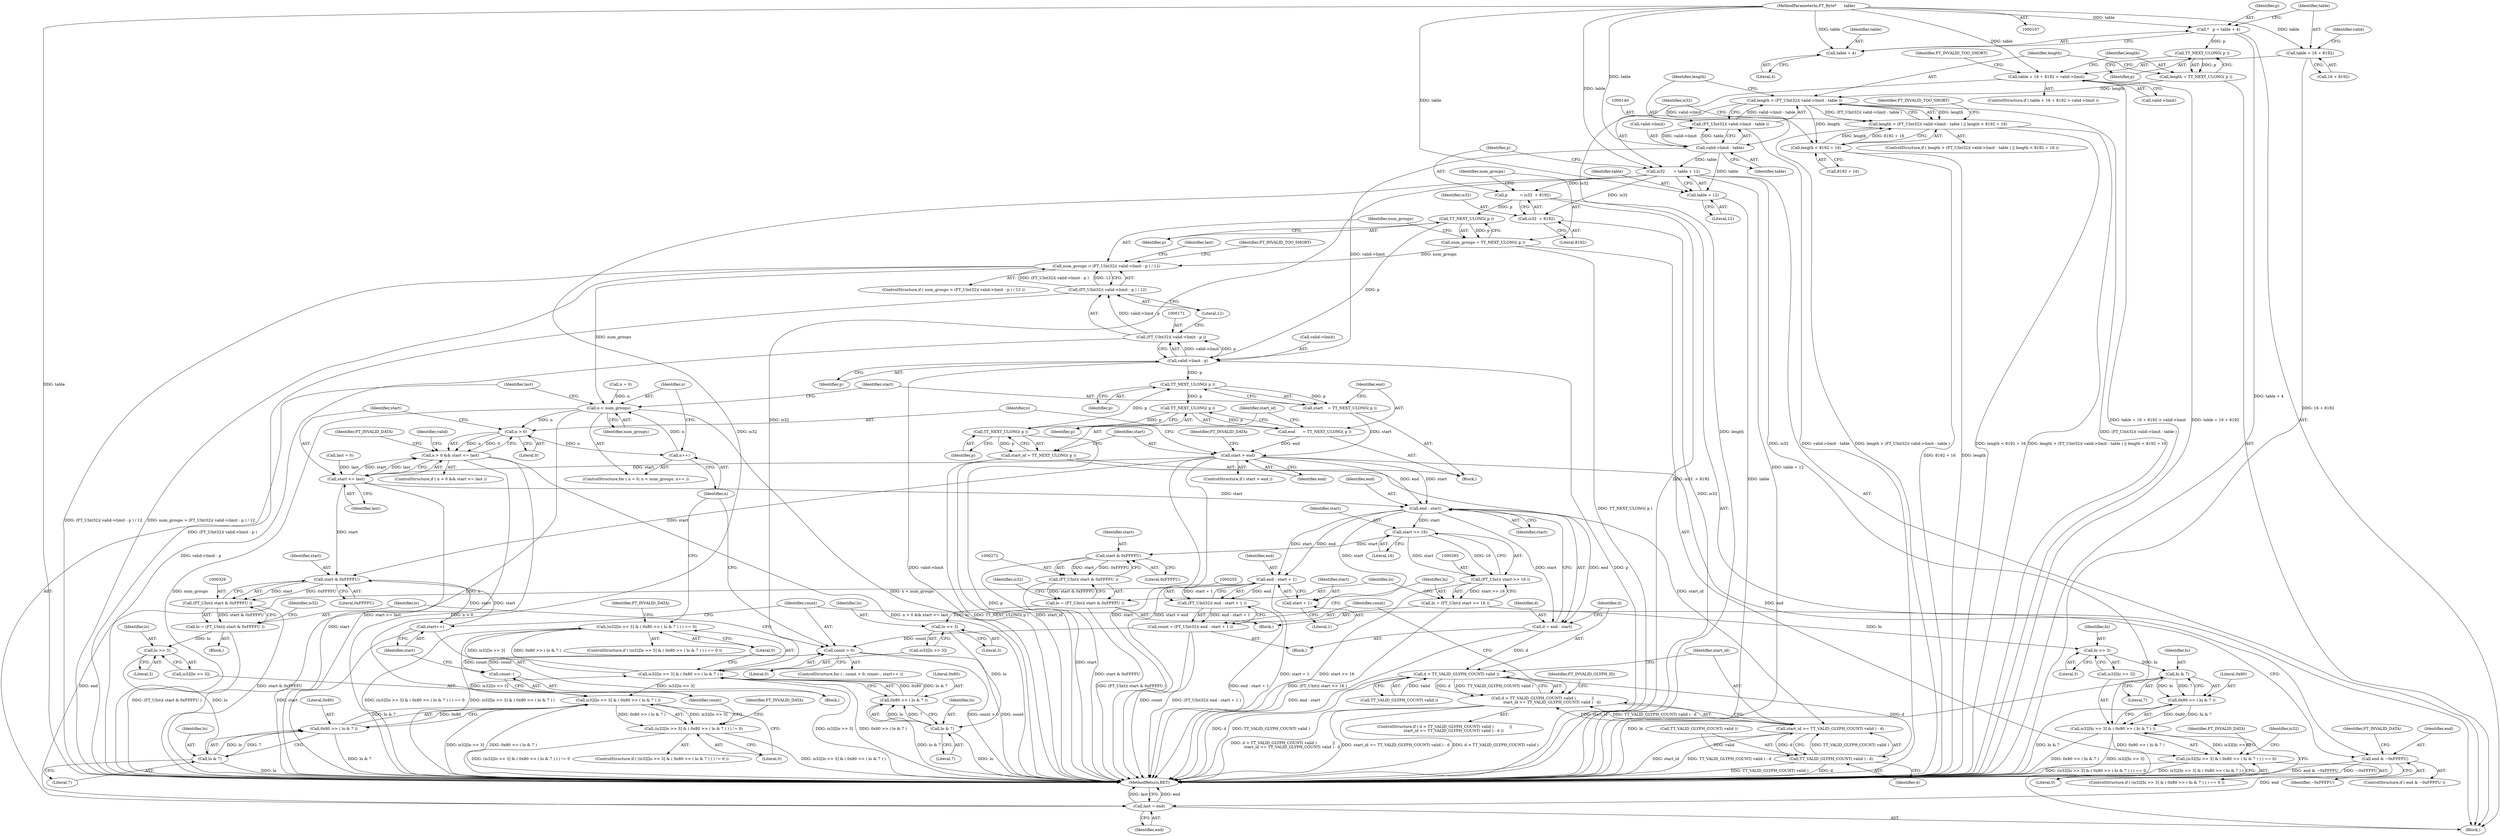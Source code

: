 digraph "0_savannah_602040b1112c9f94d68e200be59ea7ac3d104565@pointer" {
"1000108" [label="(MethodParameterIn,FT_Byte*      table)"];
"1000112" [label="(Call,*   p = table + 4)"];
"1000133" [label="(Call,TT_NEXT_ULONG( p ))"];
"1000131" [label="(Call,length = TT_NEXT_ULONG( p ))"];
"1000137" [label="(Call,length > (FT_UInt32)( valid->limit - table ))"];
"1000136" [label="(Call,length > (FT_UInt32)( valid->limit - table ) || length < 8192 + 16)"];
"1000146" [label="(Call,length < 8192 + 16)"];
"1000114" [label="(Call,table + 4)"];
"1000121" [label="(Call,table + 16 + 8192 > valid->limit)"];
"1000141" [label="(Call,valid->limit - table)"];
"1000139" [label="(Call,(FT_UInt32)( valid->limit - table ))"];
"1000152" [label="(Call,is32       = table + 12)"];
"1000157" [label="(Call,p          = is32  + 8192)"];
"1000164" [label="(Call,TT_NEXT_ULONG( p ))"];
"1000162" [label="(Call,num_groups = TT_NEXT_ULONG( p ))"];
"1000167" [label="(Call,num_groups > (FT_UInt32)( valid->limit - p ) / 12)"];
"1000192" [label="(Call,n < num_groups)"];
"1000219" [label="(Call,n > 0)"];
"1000195" [label="(Call,n++)"];
"1000218" [label="(Call,n > 0 && start <= last)"];
"1000172" [label="(Call,valid->limit - p)"];
"1000170" [label="(Call,(FT_UInt32)( valid->limit - p ))"];
"1000169" [label="(Call,(FT_UInt32)( valid->limit - p ) / 12)"];
"1000202" [label="(Call,TT_NEXT_ULONG( p ))"];
"1000200" [label="(Call,start    = TT_NEXT_ULONG( p ))"];
"1000213" [label="(Call,start > end)"];
"1000222" [label="(Call,start <= last)"];
"1000236" [label="(Call,end - start)"];
"1000234" [label="(Call,d = end - start)"];
"1000241" [label="(Call,d > TT_VALID_GLYPH_COUNT( valid ))"];
"1000240" [label="(Call,d > TT_VALID_GLYPH_COUNT( valid )             ||\n               start_id >= TT_VALID_GLYPH_COUNT( valid ) - d)"];
"1000247" [label="(Call,TT_VALID_GLYPH_COUNT( valid ) - d)"];
"1000245" [label="(Call,start_id >= TT_VALID_GLYPH_COUNT( valid ) - d)"];
"1000256" [label="(Call,end - start + 1)"];
"1000254" [label="(Call,(FT_UInt32)( end - start + 1 ))"];
"1000252" [label="(Call,count = (FT_UInt32)( end - start + 1 ))"];
"1000314" [label="(Call,count > 0)"];
"1000318" [label="(Call,count--)"];
"1000345" [label="(Call,last = end)"];
"1000258" [label="(Call,start + 1)"];
"1000266" [label="(Call,start >> 16)"];
"1000264" [label="(Call,(FT_UInt)( start >> 16 ))"];
"1000262" [label="(Call,hi = (FT_UInt)( start >> 16 ))"];
"1000281" [label="(Call,hi >> 3)"];
"1000286" [label="(Call,hi & 7)"];
"1000284" [label="(Call,0x80 >> ( hi & 7 ))"];
"1000278" [label="(Call,is32[hi >> 3] & ( 0x80 >> ( hi & 7 ) ))"];
"1000277" [label="(Call,(is32[hi >> 3] & ( 0x80 >> ( hi & 7 ) ) ) == 0)"];
"1000273" [label="(Call,start & 0xFFFFU)"];
"1000271" [label="(Call,(FT_UInt)( start & 0xFFFFU ))"];
"1000269" [label="(Call,lo = (FT_UInt)( start & 0xFFFFU ))"];
"1000296" [label="(Call,lo >> 3)"];
"1000301" [label="(Call,lo & 7)"];
"1000299" [label="(Call,0x80 >> ( lo & 7 ))"];
"1000293" [label="(Call,is32[lo >> 3] & ( 0x80 >> ( lo & 7 ) ))"];
"1000292" [label="(Call,(is32[lo >> 3] & ( 0x80 >> ( lo & 7 ) ) ) == 0)"];
"1000332" [label="(Call,is32[lo >> 3] & ( 0x80 >> ( lo & 7 ) ))"];
"1000331" [label="(Call,(is32[lo >> 3] & ( 0x80 >> ( lo & 7 ) ) ) != 0)"];
"1000327" [label="(Call,start & 0xFFFFU)"];
"1000320" [label="(Call,start++)"];
"1000325" [label="(Call,(FT_UInt)( start & 0xFFFFU ))"];
"1000323" [label="(Call,lo = (FT_UInt)( start & 0xFFFFU ))"];
"1000335" [label="(Call,lo >> 3)"];
"1000340" [label="(Call,lo & 7)"];
"1000338" [label="(Call,0x80 >> ( lo & 7 ))"];
"1000309" [label="(Call,end & ~0xFFFFU)"];
"1000206" [label="(Call,TT_NEXT_ULONG( p ))"];
"1000204" [label="(Call,end      = TT_NEXT_ULONG( p ))"];
"1000210" [label="(Call,TT_NEXT_ULONG( p ))"];
"1000208" [label="(Call,start_id = TT_NEXT_ULONG( p ))"];
"1000159" [label="(Call,is32  + 8192)"];
"1000154" [label="(Call,table + 12)"];
"1000122" [label="(Call,table + 16 + 8192)"];
"1000309" [label="(Call,end & ~0xFFFFU)"];
"1000146" [label="(Call,length < 8192 + 16)"];
"1000339" [label="(Literal,0x80)"];
"1000145" [label="(Identifier,table)"];
"1000242" [label="(Identifier,d)"];
"1000311" [label="(Identifier,~0xFFFFU)"];
"1000333" [label="(Call,is32[lo >> 3])"];
"1000332" [label="(Call,is32[lo >> 3] & ( 0x80 >> ( lo & 7 ) ))"];
"1000193" [label="(Identifier,n)"];
"1000186" [label="(Identifier,last)"];
"1000335" [label="(Call,lo >> 3)"];
"1000285" [label="(Literal,0x80)"];
"1000287" [label="(Identifier,hi)"];
"1000170" [label="(Call,(FT_UInt32)( valid->limit - p ))"];
"1000258" [label="(Call,start + 1)"];
"1000234" [label="(Call,d = end - start)"];
"1000330" [label="(ControlStructure,if ( (is32[lo >> 3] & ( 0x80 >> ( lo & 7 ) ) ) != 0 ))"];
"1000295" [label="(Identifier,is32)"];
"1000163" [label="(Identifier,num_groups)"];
"1000271" [label="(Call,(FT_UInt)( start & 0xFFFFU ))"];
"1000318" [label="(Call,count--)"];
"1000346" [label="(Identifier,last)"];
"1000166" [label="(ControlStructure,if ( num_groups > (FT_UInt32)( valid->limit - p ) / 12 ))"];
"1000331" [label="(Call,(is32[lo >> 3] & ( 0x80 >> ( lo & 7 ) ) ) != 0)"];
"1000134" [label="(Identifier,p)"];
"1000116" [label="(Literal,4)"];
"1000294" [label="(Call,is32[lo >> 3])"];
"1000194" [label="(Identifier,num_groups)"];
"1000159" [label="(Call,is32  + 8192)"];
"1000281" [label="(Call,hi >> 3)"];
"1000343" [label="(Literal,0)"];
"1000225" [label="(Identifier,FT_INVALID_DATA)"];
"1000263" [label="(Identifier,hi)"];
"1000276" [label="(ControlStructure,if ( (is32[hi >> 3] & ( 0x80 >> ( hi & 7 ) ) ) == 0 ))"];
"1000254" [label="(Call,(FT_UInt32)( end - start + 1 ))"];
"1000188" [label="(ControlStructure,for ( n = 0; n < num_groups; n++ ))"];
"1000158" [label="(Identifier,p)"];
"1000112" [label="(Call,*   p = table + 4)"];
"1000341" [label="(Identifier,lo)"];
"1000213" [label="(Call,start > end)"];
"1000120" [label="(ControlStructure,if ( table + 16 + 8192 > valid->limit ))"];
"1000215" [label="(Identifier,end)"];
"1000251" [label="(Identifier,FT_INVALID_GLYPH_ID)"];
"1000207" [label="(Identifier,p)"];
"1000205" [label="(Identifier,end)"];
"1000279" [label="(Call,is32[hi >> 3])"];
"1000260" [label="(Literal,1)"];
"1000202" [label="(Call,TT_NEXT_ULONG( p ))"];
"1000154" [label="(Call,table + 12)"];
"1000133" [label="(Call,TT_NEXT_ULONG( p ))"];
"1000139" [label="(Call,(FT_UInt32)( valid->limit - table ))"];
"1000121" [label="(Call,table + 16 + 8192 > valid->limit)"];
"1000201" [label="(Identifier,start)"];
"1000336" [label="(Identifier,lo)"];
"1000347" [label="(Identifier,end)"];
"1000256" [label="(Call,end - start + 1)"];
"1000130" [label="(Identifier,FT_INVALID_TOO_SHORT)"];
"1000219" [label="(Call,n > 0)"];
"1000283" [label="(Literal,3)"];
"1000192" [label="(Call,n < num_groups)"];
"1000286" [label="(Call,hi & 7)"];
"1000277" [label="(Call,(is32[hi >> 3] & ( 0x80 >> ( hi & 7 ) ) ) == 0)"];
"1000240" [label="(Call,d > TT_VALID_GLYPH_COUNT( valid )             ||\n               start_id >= TT_VALID_GLYPH_COUNT( valid ) - d)"];
"1000322" [label="(Block,)"];
"1000278" [label="(Call,is32[hi >> 3] & ( 0x80 >> ( hi & 7 ) ))"];
"1000212" [label="(ControlStructure,if ( start > end ))"];
"1000189" [label="(Call,n = 0)"];
"1000222" [label="(Call,start <= last)"];
"1000237" [label="(Identifier,end)"];
"1000315" [label="(Identifier,count)"];
"1000284" [label="(Call,0x80 >> ( hi & 7 ))"];
"1000296" [label="(Call,lo >> 3)"];
"1000206" [label="(Call,TT_NEXT_ULONG( p ))"];
"1000164" [label="(Call,TT_NEXT_ULONG( p ))"];
"1000338" [label="(Call,0x80 >> ( lo & 7 ))"];
"1000168" [label="(Identifier,num_groups)"];
"1000245" [label="(Call,start_id >= TT_VALID_GLYPH_COUNT( valid ) - d)"];
"1000269" [label="(Call,lo = (FT_UInt)( start & 0xFFFFU ))"];
"1000305" [label="(Identifier,FT_INVALID_DATA)"];
"1000273" [label="(Call,start & 0xFFFFU)"];
"1000147" [label="(Identifier,length)"];
"1000261" [label="(Block,)"];
"1000297" [label="(Identifier,lo)"];
"1000253" [label="(Identifier,count)"];
"1000292" [label="(Call,(is32[lo >> 3] & ( 0x80 >> ( lo & 7 ) ) ) == 0)"];
"1000312" [label="(Identifier,FT_INVALID_DATA)"];
"1000138" [label="(Identifier,length)"];
"1000252" [label="(Call,count = (FT_UInt32)( end - start + 1 ))"];
"1000108" [label="(MethodParameterIn,FT_Byte*      table)"];
"1000196" [label="(Identifier,n)"];
"1000229" [label="(Identifier,valid)"];
"1000157" [label="(Call,p          = is32  + 8192)"];
"1000223" [label="(Identifier,start)"];
"1000211" [label="(Identifier,p)"];
"1000153" [label="(Identifier,is32)"];
"1000173" [label="(Call,valid->limit)"];
"1000291" [label="(ControlStructure,if ( (is32[lo >> 3] & ( 0x80 >> ( lo & 7 ) ) ) == 0 ))"];
"1000156" [label="(Literal,12)"];
"1000110" [label="(Block,)"];
"1000316" [label="(Literal,0)"];
"1000262" [label="(Call,hi = (FT_UInt)( start >> 16 ))"];
"1000210" [label="(Call,TT_NEXT_ULONG( p ))"];
"1000290" [label="(Identifier,FT_INVALID_DATA)"];
"1000270" [label="(Identifier,lo)"];
"1000123" [label="(Identifier,table)"];
"1000113" [label="(Identifier,p)"];
"1000131" [label="(Call,length = TT_NEXT_ULONG( p ))"];
"1000302" [label="(Identifier,lo)"];
"1000172" [label="(Call,valid->limit - p)"];
"1000327" [label="(Call,start & 0xFFFFU)"];
"1000344" [label="(Identifier,FT_INVALID_DATA)"];
"1000241" [label="(Call,d > TT_VALID_GLYPH_COUNT( valid ))"];
"1000165" [label="(Identifier,p)"];
"1000185" [label="(Call,last = 0)"];
"1000232" [label="(Block,)"];
"1000209" [label="(Identifier,start_id)"];
"1000235" [label="(Identifier,d)"];
"1000161" [label="(Literal,8192)"];
"1000340" [label="(Call,lo & 7)"];
"1000257" [label="(Identifier,end)"];
"1000236" [label="(Call,end - start)"];
"1000137" [label="(Call,length > (FT_UInt32)( valid->limit - table ))"];
"1000303" [label="(Literal,7)"];
"1000221" [label="(Literal,0)"];
"1000342" [label="(Literal,7)"];
"1000282" [label="(Identifier,hi)"];
"1000319" [label="(Identifier,count)"];
"1000122" [label="(Call,table + 16 + 8192)"];
"1000155" [label="(Identifier,table)"];
"1000247" [label="(Call,TT_VALID_GLYPH_COUNT( valid ) - d)"];
"1000204" [label="(Call,end      = TT_NEXT_ULONG( p ))"];
"1000162" [label="(Call,num_groups = TT_NEXT_ULONG( p ))"];
"1000218" [label="(Call,n > 0 && start <= last)"];
"1000136" [label="(Call,length > (FT_UInt32)( valid->limit - table ) || length < 8192 + 16)"];
"1000177" [label="(Literal,12)"];
"1000124" [label="(Call,16 + 8192)"];
"1000293" [label="(Call,is32[lo >> 3] & ( 0x80 >> ( lo & 7 ) ))"];
"1000167" [label="(Call,num_groups > (FT_UInt32)( valid->limit - p ) / 12)"];
"1000214" [label="(Identifier,start)"];
"1000195" [label="(Call,n++)"];
"1000314" [label="(Call,count > 0)"];
"1000208" [label="(Call,start_id = TT_NEXT_ULONG( p ))"];
"1000128" [label="(Identifier,valid)"];
"1000324" [label="(Identifier,lo)"];
"1000308" [label="(ControlStructure,if ( end & ~0xFFFFU ))"];
"1000267" [label="(Identifier,start)"];
"1000274" [label="(Identifier,start)"];
"1000298" [label="(Literal,3)"];
"1000238" [label="(Identifier,start)"];
"1000323" [label="(Call,lo = (FT_UInt)( start & 0xFFFFU ))"];
"1000246" [label="(Identifier,start_id)"];
"1000151" [label="(Identifier,FT_INVALID_TOO_SHORT)"];
"1000216" [label="(Identifier,FT_INVALID_DATA)"];
"1000239" [label="(ControlStructure,if ( d > TT_VALID_GLYPH_COUNT( valid )             ||\n               start_id >= TT_VALID_GLYPH_COUNT( valid ) - d ))"];
"1000141" [label="(Call,valid->limit - table)"];
"1000264" [label="(Call,(FT_UInt)( start >> 16 ))"];
"1000280" [label="(Identifier,is32)"];
"1000313" [label="(ControlStructure,for ( ; count > 0; count--, start++ ))"];
"1000160" [label="(Identifier,is32)"];
"1000266" [label="(Call,start >> 16)"];
"1000268" [label="(Literal,16)"];
"1000203" [label="(Identifier,p)"];
"1000300" [label="(Literal,0x80)"];
"1000142" [label="(Call,valid->limit)"];
"1000317" [label="(Block,)"];
"1000115" [label="(Identifier,table)"];
"1000348" [label="(MethodReturn,RET)"];
"1000224" [label="(Identifier,last)"];
"1000334" [label="(Identifier,is32)"];
"1000329" [label="(Literal,0xFFFFU)"];
"1000304" [label="(Literal,0)"];
"1000320" [label="(Call,start++)"];
"1000197" [label="(Block,)"];
"1000248" [label="(Call,TT_VALID_GLYPH_COUNT( valid ))"];
"1000250" [label="(Identifier,d)"];
"1000176" [label="(Identifier,p)"];
"1000288" [label="(Literal,7)"];
"1000152" [label="(Call,is32       = table + 12)"];
"1000114" [label="(Call,table + 4)"];
"1000275" [label="(Literal,0xFFFFU)"];
"1000299" [label="(Call,0x80 >> ( lo & 7 ))"];
"1000243" [label="(Call,TT_VALID_GLYPH_COUNT( valid ))"];
"1000325" [label="(Call,(FT_UInt)( start & 0xFFFFU ))"];
"1000127" [label="(Call,valid->limit)"];
"1000321" [label="(Identifier,start)"];
"1000148" [label="(Call,8192 + 16)"];
"1000132" [label="(Identifier,length)"];
"1000135" [label="(ControlStructure,if ( length > (FT_UInt32)( valid->limit - table ) || length < 8192 + 16 ))"];
"1000289" [label="(Literal,0)"];
"1000178" [label="(Identifier,FT_INVALID_TOO_SHORT)"];
"1000220" [label="(Identifier,n)"];
"1000259" [label="(Identifier,start)"];
"1000328" [label="(Identifier,start)"];
"1000169" [label="(Call,(FT_UInt32)( valid->limit - p ) / 12)"];
"1000301" [label="(Call,lo & 7)"];
"1000337" [label="(Literal,3)"];
"1000310" [label="(Identifier,end)"];
"1000200" [label="(Call,start    = TT_NEXT_ULONG( p ))"];
"1000345" [label="(Call,last = end)"];
"1000217" [label="(ControlStructure,if ( n > 0 && start <= last ))"];
"1000108" -> "1000107"  [label="AST: "];
"1000108" -> "1000348"  [label="DDG: table"];
"1000108" -> "1000112"  [label="DDG: table"];
"1000108" -> "1000114"  [label="DDG: table"];
"1000108" -> "1000121"  [label="DDG: table"];
"1000108" -> "1000122"  [label="DDG: table"];
"1000108" -> "1000141"  [label="DDG: table"];
"1000108" -> "1000152"  [label="DDG: table"];
"1000108" -> "1000154"  [label="DDG: table"];
"1000112" -> "1000110"  [label="AST: "];
"1000112" -> "1000114"  [label="CFG: "];
"1000113" -> "1000112"  [label="AST: "];
"1000114" -> "1000112"  [label="AST: "];
"1000123" -> "1000112"  [label="CFG: "];
"1000112" -> "1000348"  [label="DDG: table + 4"];
"1000112" -> "1000133"  [label="DDG: p"];
"1000133" -> "1000131"  [label="AST: "];
"1000133" -> "1000134"  [label="CFG: "];
"1000134" -> "1000133"  [label="AST: "];
"1000131" -> "1000133"  [label="CFG: "];
"1000133" -> "1000131"  [label="DDG: p"];
"1000131" -> "1000110"  [label="AST: "];
"1000132" -> "1000131"  [label="AST: "];
"1000138" -> "1000131"  [label="CFG: "];
"1000131" -> "1000137"  [label="DDG: length"];
"1000137" -> "1000136"  [label="AST: "];
"1000137" -> "1000139"  [label="CFG: "];
"1000138" -> "1000137"  [label="AST: "];
"1000139" -> "1000137"  [label="AST: "];
"1000147" -> "1000137"  [label="CFG: "];
"1000136" -> "1000137"  [label="CFG: "];
"1000137" -> "1000348"  [label="DDG: (FT_UInt32)( valid->limit - table )"];
"1000137" -> "1000348"  [label="DDG: length"];
"1000137" -> "1000136"  [label="DDG: length"];
"1000137" -> "1000136"  [label="DDG: (FT_UInt32)( valid->limit - table )"];
"1000139" -> "1000137"  [label="DDG: valid->limit - table"];
"1000137" -> "1000146"  [label="DDG: length"];
"1000136" -> "1000135"  [label="AST: "];
"1000136" -> "1000146"  [label="CFG: "];
"1000146" -> "1000136"  [label="AST: "];
"1000151" -> "1000136"  [label="CFG: "];
"1000153" -> "1000136"  [label="CFG: "];
"1000136" -> "1000348"  [label="DDG: length > (FT_UInt32)( valid->limit - table ) || length < 8192 + 16"];
"1000136" -> "1000348"  [label="DDG: length < 8192 + 16"];
"1000136" -> "1000348"  [label="DDG: length > (FT_UInt32)( valid->limit - table )"];
"1000146" -> "1000136"  [label="DDG: length"];
"1000146" -> "1000136"  [label="DDG: 8192 + 16"];
"1000146" -> "1000148"  [label="CFG: "];
"1000147" -> "1000146"  [label="AST: "];
"1000148" -> "1000146"  [label="AST: "];
"1000146" -> "1000348"  [label="DDG: 8192 + 16"];
"1000146" -> "1000348"  [label="DDG: length"];
"1000114" -> "1000116"  [label="CFG: "];
"1000115" -> "1000114"  [label="AST: "];
"1000116" -> "1000114"  [label="AST: "];
"1000121" -> "1000120"  [label="AST: "];
"1000121" -> "1000127"  [label="CFG: "];
"1000122" -> "1000121"  [label="AST: "];
"1000127" -> "1000121"  [label="AST: "];
"1000130" -> "1000121"  [label="CFG: "];
"1000132" -> "1000121"  [label="CFG: "];
"1000121" -> "1000348"  [label="DDG: table + 16 + 8192 > valid->limit"];
"1000121" -> "1000348"  [label="DDG: table + 16 + 8192"];
"1000121" -> "1000141"  [label="DDG: valid->limit"];
"1000141" -> "1000139"  [label="AST: "];
"1000141" -> "1000145"  [label="CFG: "];
"1000142" -> "1000141"  [label="AST: "];
"1000145" -> "1000141"  [label="AST: "];
"1000139" -> "1000141"  [label="CFG: "];
"1000141" -> "1000139"  [label="DDG: valid->limit"];
"1000141" -> "1000139"  [label="DDG: table"];
"1000141" -> "1000152"  [label="DDG: table"];
"1000141" -> "1000154"  [label="DDG: table"];
"1000141" -> "1000172"  [label="DDG: valid->limit"];
"1000140" -> "1000139"  [label="AST: "];
"1000139" -> "1000348"  [label="DDG: valid->limit - table"];
"1000152" -> "1000110"  [label="AST: "];
"1000152" -> "1000154"  [label="CFG: "];
"1000153" -> "1000152"  [label="AST: "];
"1000154" -> "1000152"  [label="AST: "];
"1000158" -> "1000152"  [label="CFG: "];
"1000152" -> "1000348"  [label="DDG: table + 12"];
"1000152" -> "1000157"  [label="DDG: is32"];
"1000152" -> "1000159"  [label="DDG: is32"];
"1000152" -> "1000278"  [label="DDG: is32"];
"1000152" -> "1000293"  [label="DDG: is32"];
"1000152" -> "1000332"  [label="DDG: is32"];
"1000157" -> "1000110"  [label="AST: "];
"1000157" -> "1000159"  [label="CFG: "];
"1000158" -> "1000157"  [label="AST: "];
"1000159" -> "1000157"  [label="AST: "];
"1000163" -> "1000157"  [label="CFG: "];
"1000157" -> "1000348"  [label="DDG: is32  + 8192"];
"1000157" -> "1000164"  [label="DDG: p"];
"1000164" -> "1000162"  [label="AST: "];
"1000164" -> "1000165"  [label="CFG: "];
"1000165" -> "1000164"  [label="AST: "];
"1000162" -> "1000164"  [label="CFG: "];
"1000164" -> "1000162"  [label="DDG: p"];
"1000164" -> "1000172"  [label="DDG: p"];
"1000162" -> "1000110"  [label="AST: "];
"1000163" -> "1000162"  [label="AST: "];
"1000168" -> "1000162"  [label="CFG: "];
"1000162" -> "1000348"  [label="DDG: TT_NEXT_ULONG( p )"];
"1000162" -> "1000167"  [label="DDG: num_groups"];
"1000167" -> "1000166"  [label="AST: "];
"1000167" -> "1000169"  [label="CFG: "];
"1000168" -> "1000167"  [label="AST: "];
"1000169" -> "1000167"  [label="AST: "];
"1000178" -> "1000167"  [label="CFG: "];
"1000186" -> "1000167"  [label="CFG: "];
"1000167" -> "1000348"  [label="DDG: (FT_UInt32)( valid->limit - p ) / 12"];
"1000167" -> "1000348"  [label="DDG: num_groups > (FT_UInt32)( valid->limit - p ) / 12"];
"1000169" -> "1000167"  [label="DDG: (FT_UInt32)( valid->limit - p )"];
"1000169" -> "1000167"  [label="DDG: 12"];
"1000167" -> "1000192"  [label="DDG: num_groups"];
"1000192" -> "1000188"  [label="AST: "];
"1000192" -> "1000194"  [label="CFG: "];
"1000193" -> "1000192"  [label="AST: "];
"1000194" -> "1000192"  [label="AST: "];
"1000201" -> "1000192"  [label="CFG: "];
"1000346" -> "1000192"  [label="CFG: "];
"1000192" -> "1000348"  [label="DDG: num_groups"];
"1000192" -> "1000348"  [label="DDG: n"];
"1000192" -> "1000348"  [label="DDG: n < num_groups"];
"1000189" -> "1000192"  [label="DDG: n"];
"1000195" -> "1000192"  [label="DDG: n"];
"1000192" -> "1000219"  [label="DDG: n"];
"1000219" -> "1000218"  [label="AST: "];
"1000219" -> "1000221"  [label="CFG: "];
"1000220" -> "1000219"  [label="AST: "];
"1000221" -> "1000219"  [label="AST: "];
"1000223" -> "1000219"  [label="CFG: "];
"1000218" -> "1000219"  [label="CFG: "];
"1000219" -> "1000195"  [label="DDG: n"];
"1000219" -> "1000218"  [label="DDG: n"];
"1000219" -> "1000218"  [label="DDG: 0"];
"1000195" -> "1000188"  [label="AST: "];
"1000195" -> "1000196"  [label="CFG: "];
"1000196" -> "1000195"  [label="AST: "];
"1000193" -> "1000195"  [label="CFG: "];
"1000218" -> "1000217"  [label="AST: "];
"1000218" -> "1000222"  [label="CFG: "];
"1000222" -> "1000218"  [label="AST: "];
"1000225" -> "1000218"  [label="CFG: "];
"1000229" -> "1000218"  [label="CFG: "];
"1000218" -> "1000348"  [label="DDG: n > 0"];
"1000218" -> "1000348"  [label="DDG: n > 0 && start <= last"];
"1000218" -> "1000348"  [label="DDG: start <= last"];
"1000222" -> "1000218"  [label="DDG: start"];
"1000222" -> "1000218"  [label="DDG: last"];
"1000172" -> "1000170"  [label="AST: "];
"1000172" -> "1000176"  [label="CFG: "];
"1000173" -> "1000172"  [label="AST: "];
"1000176" -> "1000172"  [label="AST: "];
"1000170" -> "1000172"  [label="CFG: "];
"1000172" -> "1000348"  [label="DDG: p"];
"1000172" -> "1000348"  [label="DDG: valid->limit"];
"1000172" -> "1000170"  [label="DDG: valid->limit"];
"1000172" -> "1000170"  [label="DDG: p"];
"1000172" -> "1000202"  [label="DDG: p"];
"1000170" -> "1000169"  [label="AST: "];
"1000171" -> "1000170"  [label="AST: "];
"1000177" -> "1000170"  [label="CFG: "];
"1000170" -> "1000348"  [label="DDG: valid->limit - p"];
"1000170" -> "1000169"  [label="DDG: valid->limit - p"];
"1000169" -> "1000177"  [label="CFG: "];
"1000177" -> "1000169"  [label="AST: "];
"1000169" -> "1000348"  [label="DDG: (FT_UInt32)( valid->limit - p )"];
"1000202" -> "1000200"  [label="AST: "];
"1000202" -> "1000203"  [label="CFG: "];
"1000203" -> "1000202"  [label="AST: "];
"1000200" -> "1000202"  [label="CFG: "];
"1000202" -> "1000200"  [label="DDG: p"];
"1000210" -> "1000202"  [label="DDG: p"];
"1000202" -> "1000206"  [label="DDG: p"];
"1000200" -> "1000197"  [label="AST: "];
"1000201" -> "1000200"  [label="AST: "];
"1000205" -> "1000200"  [label="CFG: "];
"1000200" -> "1000213"  [label="DDG: start"];
"1000213" -> "1000212"  [label="AST: "];
"1000213" -> "1000215"  [label="CFG: "];
"1000214" -> "1000213"  [label="AST: "];
"1000215" -> "1000213"  [label="AST: "];
"1000216" -> "1000213"  [label="CFG: "];
"1000220" -> "1000213"  [label="CFG: "];
"1000213" -> "1000348"  [label="DDG: start"];
"1000213" -> "1000348"  [label="DDG: start > end"];
"1000204" -> "1000213"  [label="DDG: end"];
"1000213" -> "1000222"  [label="DDG: start"];
"1000213" -> "1000236"  [label="DDG: end"];
"1000213" -> "1000236"  [label="DDG: start"];
"1000213" -> "1000309"  [label="DDG: end"];
"1000213" -> "1000327"  [label="DDG: start"];
"1000222" -> "1000224"  [label="CFG: "];
"1000223" -> "1000222"  [label="AST: "];
"1000224" -> "1000222"  [label="AST: "];
"1000222" -> "1000348"  [label="DDG: start"];
"1000185" -> "1000222"  [label="DDG: last"];
"1000222" -> "1000236"  [label="DDG: start"];
"1000222" -> "1000327"  [label="DDG: start"];
"1000236" -> "1000234"  [label="AST: "];
"1000236" -> "1000238"  [label="CFG: "];
"1000237" -> "1000236"  [label="AST: "];
"1000238" -> "1000236"  [label="AST: "];
"1000234" -> "1000236"  [label="CFG: "];
"1000236" -> "1000234"  [label="DDG: end"];
"1000236" -> "1000234"  [label="DDG: start"];
"1000236" -> "1000256"  [label="DDG: end"];
"1000236" -> "1000256"  [label="DDG: start"];
"1000236" -> "1000258"  [label="DDG: start"];
"1000236" -> "1000266"  [label="DDG: start"];
"1000234" -> "1000232"  [label="AST: "];
"1000235" -> "1000234"  [label="AST: "];
"1000242" -> "1000234"  [label="CFG: "];
"1000234" -> "1000348"  [label="DDG: end - start"];
"1000234" -> "1000241"  [label="DDG: d"];
"1000241" -> "1000240"  [label="AST: "];
"1000241" -> "1000243"  [label="CFG: "];
"1000242" -> "1000241"  [label="AST: "];
"1000243" -> "1000241"  [label="AST: "];
"1000246" -> "1000241"  [label="CFG: "];
"1000240" -> "1000241"  [label="CFG: "];
"1000241" -> "1000348"  [label="DDG: d"];
"1000241" -> "1000348"  [label="DDG: TT_VALID_GLYPH_COUNT( valid )"];
"1000241" -> "1000240"  [label="DDG: d"];
"1000241" -> "1000240"  [label="DDG: TT_VALID_GLYPH_COUNT( valid )"];
"1000243" -> "1000241"  [label="DDG: valid"];
"1000241" -> "1000247"  [label="DDG: d"];
"1000240" -> "1000239"  [label="AST: "];
"1000240" -> "1000245"  [label="CFG: "];
"1000245" -> "1000240"  [label="AST: "];
"1000251" -> "1000240"  [label="CFG: "];
"1000253" -> "1000240"  [label="CFG: "];
"1000240" -> "1000348"  [label="DDG: d > TT_VALID_GLYPH_COUNT( valid )             ||\n               start_id >= TT_VALID_GLYPH_COUNT( valid ) - d"];
"1000240" -> "1000348"  [label="DDG: start_id >= TT_VALID_GLYPH_COUNT( valid ) - d"];
"1000240" -> "1000348"  [label="DDG: d > TT_VALID_GLYPH_COUNT( valid )"];
"1000245" -> "1000240"  [label="DDG: start_id"];
"1000245" -> "1000240"  [label="DDG: TT_VALID_GLYPH_COUNT( valid ) - d"];
"1000247" -> "1000245"  [label="AST: "];
"1000247" -> "1000250"  [label="CFG: "];
"1000248" -> "1000247"  [label="AST: "];
"1000250" -> "1000247"  [label="AST: "];
"1000245" -> "1000247"  [label="CFG: "];
"1000247" -> "1000348"  [label="DDG: TT_VALID_GLYPH_COUNT( valid )"];
"1000247" -> "1000348"  [label="DDG: d"];
"1000247" -> "1000245"  [label="DDG: TT_VALID_GLYPH_COUNT( valid )"];
"1000247" -> "1000245"  [label="DDG: d"];
"1000248" -> "1000247"  [label="DDG: valid"];
"1000246" -> "1000245"  [label="AST: "];
"1000245" -> "1000348"  [label="DDG: start_id"];
"1000245" -> "1000348"  [label="DDG: TT_VALID_GLYPH_COUNT( valid ) - d"];
"1000208" -> "1000245"  [label="DDG: start_id"];
"1000256" -> "1000254"  [label="AST: "];
"1000256" -> "1000258"  [label="CFG: "];
"1000257" -> "1000256"  [label="AST: "];
"1000258" -> "1000256"  [label="AST: "];
"1000254" -> "1000256"  [label="CFG: "];
"1000256" -> "1000348"  [label="DDG: start + 1"];
"1000256" -> "1000254"  [label="DDG: end"];
"1000256" -> "1000254"  [label="DDG: start + 1"];
"1000256" -> "1000345"  [label="DDG: end"];
"1000254" -> "1000252"  [label="AST: "];
"1000255" -> "1000254"  [label="AST: "];
"1000252" -> "1000254"  [label="CFG: "];
"1000254" -> "1000348"  [label="DDG: end - start + 1"];
"1000254" -> "1000252"  [label="DDG: end - start + 1"];
"1000252" -> "1000232"  [label="AST: "];
"1000253" -> "1000252"  [label="AST: "];
"1000263" -> "1000252"  [label="CFG: "];
"1000252" -> "1000348"  [label="DDG: count"];
"1000252" -> "1000348"  [label="DDG: (FT_UInt32)( end - start + 1 )"];
"1000252" -> "1000314"  [label="DDG: count"];
"1000314" -> "1000313"  [label="AST: "];
"1000314" -> "1000316"  [label="CFG: "];
"1000315" -> "1000314"  [label="AST: "];
"1000316" -> "1000314"  [label="AST: "];
"1000324" -> "1000314"  [label="CFG: "];
"1000196" -> "1000314"  [label="CFG: "];
"1000314" -> "1000348"  [label="DDG: count"];
"1000314" -> "1000348"  [label="DDG: count > 0"];
"1000318" -> "1000314"  [label="DDG: count"];
"1000314" -> "1000318"  [label="DDG: count"];
"1000318" -> "1000317"  [label="AST: "];
"1000318" -> "1000319"  [label="CFG: "];
"1000319" -> "1000318"  [label="AST: "];
"1000321" -> "1000318"  [label="CFG: "];
"1000345" -> "1000110"  [label="AST: "];
"1000345" -> "1000347"  [label="CFG: "];
"1000346" -> "1000345"  [label="AST: "];
"1000347" -> "1000345"  [label="AST: "];
"1000348" -> "1000345"  [label="CFG: "];
"1000345" -> "1000348"  [label="DDG: end"];
"1000345" -> "1000348"  [label="DDG: last"];
"1000309" -> "1000345"  [label="DDG: end"];
"1000258" -> "1000260"  [label="CFG: "];
"1000259" -> "1000258"  [label="AST: "];
"1000260" -> "1000258"  [label="AST: "];
"1000266" -> "1000264"  [label="AST: "];
"1000266" -> "1000268"  [label="CFG: "];
"1000267" -> "1000266"  [label="AST: "];
"1000268" -> "1000266"  [label="AST: "];
"1000264" -> "1000266"  [label="CFG: "];
"1000266" -> "1000264"  [label="DDG: start"];
"1000266" -> "1000264"  [label="DDG: 16"];
"1000266" -> "1000273"  [label="DDG: start"];
"1000264" -> "1000262"  [label="AST: "];
"1000265" -> "1000264"  [label="AST: "];
"1000262" -> "1000264"  [label="CFG: "];
"1000264" -> "1000348"  [label="DDG: start >> 16"];
"1000264" -> "1000262"  [label="DDG: start >> 16"];
"1000262" -> "1000261"  [label="AST: "];
"1000263" -> "1000262"  [label="AST: "];
"1000270" -> "1000262"  [label="CFG: "];
"1000262" -> "1000348"  [label="DDG: (FT_UInt)( start >> 16 )"];
"1000262" -> "1000281"  [label="DDG: hi"];
"1000281" -> "1000279"  [label="AST: "];
"1000281" -> "1000283"  [label="CFG: "];
"1000282" -> "1000281"  [label="AST: "];
"1000283" -> "1000281"  [label="AST: "];
"1000279" -> "1000281"  [label="CFG: "];
"1000281" -> "1000286"  [label="DDG: hi"];
"1000286" -> "1000284"  [label="AST: "];
"1000286" -> "1000288"  [label="CFG: "];
"1000287" -> "1000286"  [label="AST: "];
"1000288" -> "1000286"  [label="AST: "];
"1000284" -> "1000286"  [label="CFG: "];
"1000286" -> "1000348"  [label="DDG: hi"];
"1000286" -> "1000284"  [label="DDG: hi"];
"1000286" -> "1000284"  [label="DDG: 7"];
"1000284" -> "1000278"  [label="AST: "];
"1000285" -> "1000284"  [label="AST: "];
"1000278" -> "1000284"  [label="CFG: "];
"1000284" -> "1000348"  [label="DDG: hi & 7"];
"1000284" -> "1000278"  [label="DDG: 0x80"];
"1000284" -> "1000278"  [label="DDG: hi & 7"];
"1000278" -> "1000277"  [label="AST: "];
"1000279" -> "1000278"  [label="AST: "];
"1000289" -> "1000278"  [label="CFG: "];
"1000278" -> "1000348"  [label="DDG: 0x80 >> ( hi & 7 )"];
"1000278" -> "1000348"  [label="DDG: is32[hi >> 3]"];
"1000278" -> "1000277"  [label="DDG: is32[hi >> 3]"];
"1000278" -> "1000277"  [label="DDG: 0x80 >> ( hi & 7 )"];
"1000277" -> "1000276"  [label="AST: "];
"1000277" -> "1000289"  [label="CFG: "];
"1000289" -> "1000277"  [label="AST: "];
"1000290" -> "1000277"  [label="CFG: "];
"1000295" -> "1000277"  [label="CFG: "];
"1000277" -> "1000348"  [label="DDG: is32[hi >> 3] & ( 0x80 >> ( hi & 7 ) )"];
"1000277" -> "1000348"  [label="DDG: (is32[hi >> 3] & ( 0x80 >> ( hi & 7 ) ) ) == 0"];
"1000273" -> "1000271"  [label="AST: "];
"1000273" -> "1000275"  [label="CFG: "];
"1000274" -> "1000273"  [label="AST: "];
"1000275" -> "1000273"  [label="AST: "];
"1000271" -> "1000273"  [label="CFG: "];
"1000273" -> "1000348"  [label="DDG: start"];
"1000273" -> "1000271"  [label="DDG: start"];
"1000273" -> "1000271"  [label="DDG: 0xFFFFU"];
"1000271" -> "1000269"  [label="AST: "];
"1000272" -> "1000271"  [label="AST: "];
"1000269" -> "1000271"  [label="CFG: "];
"1000271" -> "1000348"  [label="DDG: start & 0xFFFFU"];
"1000271" -> "1000269"  [label="DDG: start & 0xFFFFU"];
"1000269" -> "1000261"  [label="AST: "];
"1000270" -> "1000269"  [label="AST: "];
"1000280" -> "1000269"  [label="CFG: "];
"1000269" -> "1000348"  [label="DDG: (FT_UInt)( start & 0xFFFFU )"];
"1000269" -> "1000296"  [label="DDG: lo"];
"1000296" -> "1000294"  [label="AST: "];
"1000296" -> "1000298"  [label="CFG: "];
"1000297" -> "1000296"  [label="AST: "];
"1000298" -> "1000296"  [label="AST: "];
"1000294" -> "1000296"  [label="CFG: "];
"1000296" -> "1000301"  [label="DDG: lo"];
"1000301" -> "1000299"  [label="AST: "];
"1000301" -> "1000303"  [label="CFG: "];
"1000302" -> "1000301"  [label="AST: "];
"1000303" -> "1000301"  [label="AST: "];
"1000299" -> "1000301"  [label="CFG: "];
"1000301" -> "1000348"  [label="DDG: lo"];
"1000301" -> "1000299"  [label="DDG: lo"];
"1000301" -> "1000299"  [label="DDG: 7"];
"1000299" -> "1000293"  [label="AST: "];
"1000300" -> "1000299"  [label="AST: "];
"1000293" -> "1000299"  [label="CFG: "];
"1000299" -> "1000348"  [label="DDG: lo & 7"];
"1000299" -> "1000293"  [label="DDG: 0x80"];
"1000299" -> "1000293"  [label="DDG: lo & 7"];
"1000293" -> "1000292"  [label="AST: "];
"1000294" -> "1000293"  [label="AST: "];
"1000304" -> "1000293"  [label="CFG: "];
"1000293" -> "1000348"  [label="DDG: is32[lo >> 3]"];
"1000293" -> "1000348"  [label="DDG: 0x80 >> ( lo & 7 )"];
"1000293" -> "1000292"  [label="DDG: is32[lo >> 3]"];
"1000293" -> "1000292"  [label="DDG: 0x80 >> ( lo & 7 )"];
"1000332" -> "1000293"  [label="DDG: is32[lo >> 3]"];
"1000293" -> "1000332"  [label="DDG: is32[lo >> 3]"];
"1000292" -> "1000291"  [label="AST: "];
"1000292" -> "1000304"  [label="CFG: "];
"1000304" -> "1000292"  [label="AST: "];
"1000305" -> "1000292"  [label="CFG: "];
"1000196" -> "1000292"  [label="CFG: "];
"1000292" -> "1000348"  [label="DDG: (is32[lo >> 3] & ( 0x80 >> ( lo & 7 ) ) ) == 0"];
"1000292" -> "1000348"  [label="DDG: is32[lo >> 3] & ( 0x80 >> ( lo & 7 ) )"];
"1000332" -> "1000331"  [label="AST: "];
"1000332" -> "1000338"  [label="CFG: "];
"1000333" -> "1000332"  [label="AST: "];
"1000338" -> "1000332"  [label="AST: "];
"1000343" -> "1000332"  [label="CFG: "];
"1000332" -> "1000348"  [label="DDG: is32[lo >> 3]"];
"1000332" -> "1000348"  [label="DDG: 0x80 >> ( lo & 7 )"];
"1000332" -> "1000331"  [label="DDG: is32[lo >> 3]"];
"1000332" -> "1000331"  [label="DDG: 0x80 >> ( lo & 7 )"];
"1000338" -> "1000332"  [label="DDG: 0x80"];
"1000338" -> "1000332"  [label="DDG: lo & 7"];
"1000331" -> "1000330"  [label="AST: "];
"1000331" -> "1000343"  [label="CFG: "];
"1000343" -> "1000331"  [label="AST: "];
"1000344" -> "1000331"  [label="CFG: "];
"1000319" -> "1000331"  [label="CFG: "];
"1000331" -> "1000348"  [label="DDG: (is32[lo >> 3] & ( 0x80 >> ( lo & 7 ) ) ) != 0"];
"1000331" -> "1000348"  [label="DDG: is32[lo >> 3] & ( 0x80 >> ( lo & 7 ) )"];
"1000327" -> "1000325"  [label="AST: "];
"1000327" -> "1000329"  [label="CFG: "];
"1000328" -> "1000327"  [label="AST: "];
"1000329" -> "1000327"  [label="AST: "];
"1000325" -> "1000327"  [label="CFG: "];
"1000327" -> "1000320"  [label="DDG: start"];
"1000327" -> "1000325"  [label="DDG: start"];
"1000327" -> "1000325"  [label="DDG: 0xFFFFU"];
"1000320" -> "1000327"  [label="DDG: start"];
"1000320" -> "1000317"  [label="AST: "];
"1000320" -> "1000321"  [label="CFG: "];
"1000321" -> "1000320"  [label="AST: "];
"1000315" -> "1000320"  [label="CFG: "];
"1000320" -> "1000348"  [label="DDG: start"];
"1000325" -> "1000323"  [label="AST: "];
"1000326" -> "1000325"  [label="AST: "];
"1000323" -> "1000325"  [label="CFG: "];
"1000325" -> "1000348"  [label="DDG: start & 0xFFFFU"];
"1000325" -> "1000323"  [label="DDG: start & 0xFFFFU"];
"1000323" -> "1000322"  [label="AST: "];
"1000324" -> "1000323"  [label="AST: "];
"1000334" -> "1000323"  [label="CFG: "];
"1000323" -> "1000348"  [label="DDG: (FT_UInt)( start & 0xFFFFU )"];
"1000323" -> "1000335"  [label="DDG: lo"];
"1000335" -> "1000333"  [label="AST: "];
"1000335" -> "1000337"  [label="CFG: "];
"1000336" -> "1000335"  [label="AST: "];
"1000337" -> "1000335"  [label="AST: "];
"1000333" -> "1000335"  [label="CFG: "];
"1000335" -> "1000340"  [label="DDG: lo"];
"1000340" -> "1000338"  [label="AST: "];
"1000340" -> "1000342"  [label="CFG: "];
"1000341" -> "1000340"  [label="AST: "];
"1000342" -> "1000340"  [label="AST: "];
"1000338" -> "1000340"  [label="CFG: "];
"1000340" -> "1000348"  [label="DDG: lo"];
"1000340" -> "1000338"  [label="DDG: lo"];
"1000340" -> "1000338"  [label="DDG: 7"];
"1000339" -> "1000338"  [label="AST: "];
"1000338" -> "1000348"  [label="DDG: lo & 7"];
"1000309" -> "1000308"  [label="AST: "];
"1000309" -> "1000311"  [label="CFG: "];
"1000310" -> "1000309"  [label="AST: "];
"1000311" -> "1000309"  [label="AST: "];
"1000312" -> "1000309"  [label="CFG: "];
"1000315" -> "1000309"  [label="CFG: "];
"1000309" -> "1000348"  [label="DDG: end & ~0xFFFFU"];
"1000309" -> "1000348"  [label="DDG: ~0xFFFFU"];
"1000206" -> "1000204"  [label="AST: "];
"1000206" -> "1000207"  [label="CFG: "];
"1000207" -> "1000206"  [label="AST: "];
"1000204" -> "1000206"  [label="CFG: "];
"1000206" -> "1000204"  [label="DDG: p"];
"1000206" -> "1000210"  [label="DDG: p"];
"1000204" -> "1000197"  [label="AST: "];
"1000205" -> "1000204"  [label="AST: "];
"1000209" -> "1000204"  [label="CFG: "];
"1000210" -> "1000208"  [label="AST: "];
"1000210" -> "1000211"  [label="CFG: "];
"1000211" -> "1000210"  [label="AST: "];
"1000208" -> "1000210"  [label="CFG: "];
"1000210" -> "1000348"  [label="DDG: p"];
"1000210" -> "1000208"  [label="DDG: p"];
"1000208" -> "1000197"  [label="AST: "];
"1000209" -> "1000208"  [label="AST: "];
"1000214" -> "1000208"  [label="CFG: "];
"1000208" -> "1000348"  [label="DDG: start_id"];
"1000208" -> "1000348"  [label="DDG: TT_NEXT_ULONG( p )"];
"1000159" -> "1000161"  [label="CFG: "];
"1000160" -> "1000159"  [label="AST: "];
"1000161" -> "1000159"  [label="AST: "];
"1000159" -> "1000348"  [label="DDG: is32"];
"1000154" -> "1000156"  [label="CFG: "];
"1000155" -> "1000154"  [label="AST: "];
"1000156" -> "1000154"  [label="AST: "];
"1000154" -> "1000348"  [label="DDG: table"];
"1000122" -> "1000124"  [label="CFG: "];
"1000123" -> "1000122"  [label="AST: "];
"1000124" -> "1000122"  [label="AST: "];
"1000128" -> "1000122"  [label="CFG: "];
"1000122" -> "1000348"  [label="DDG: 16 + 8192"];
}
